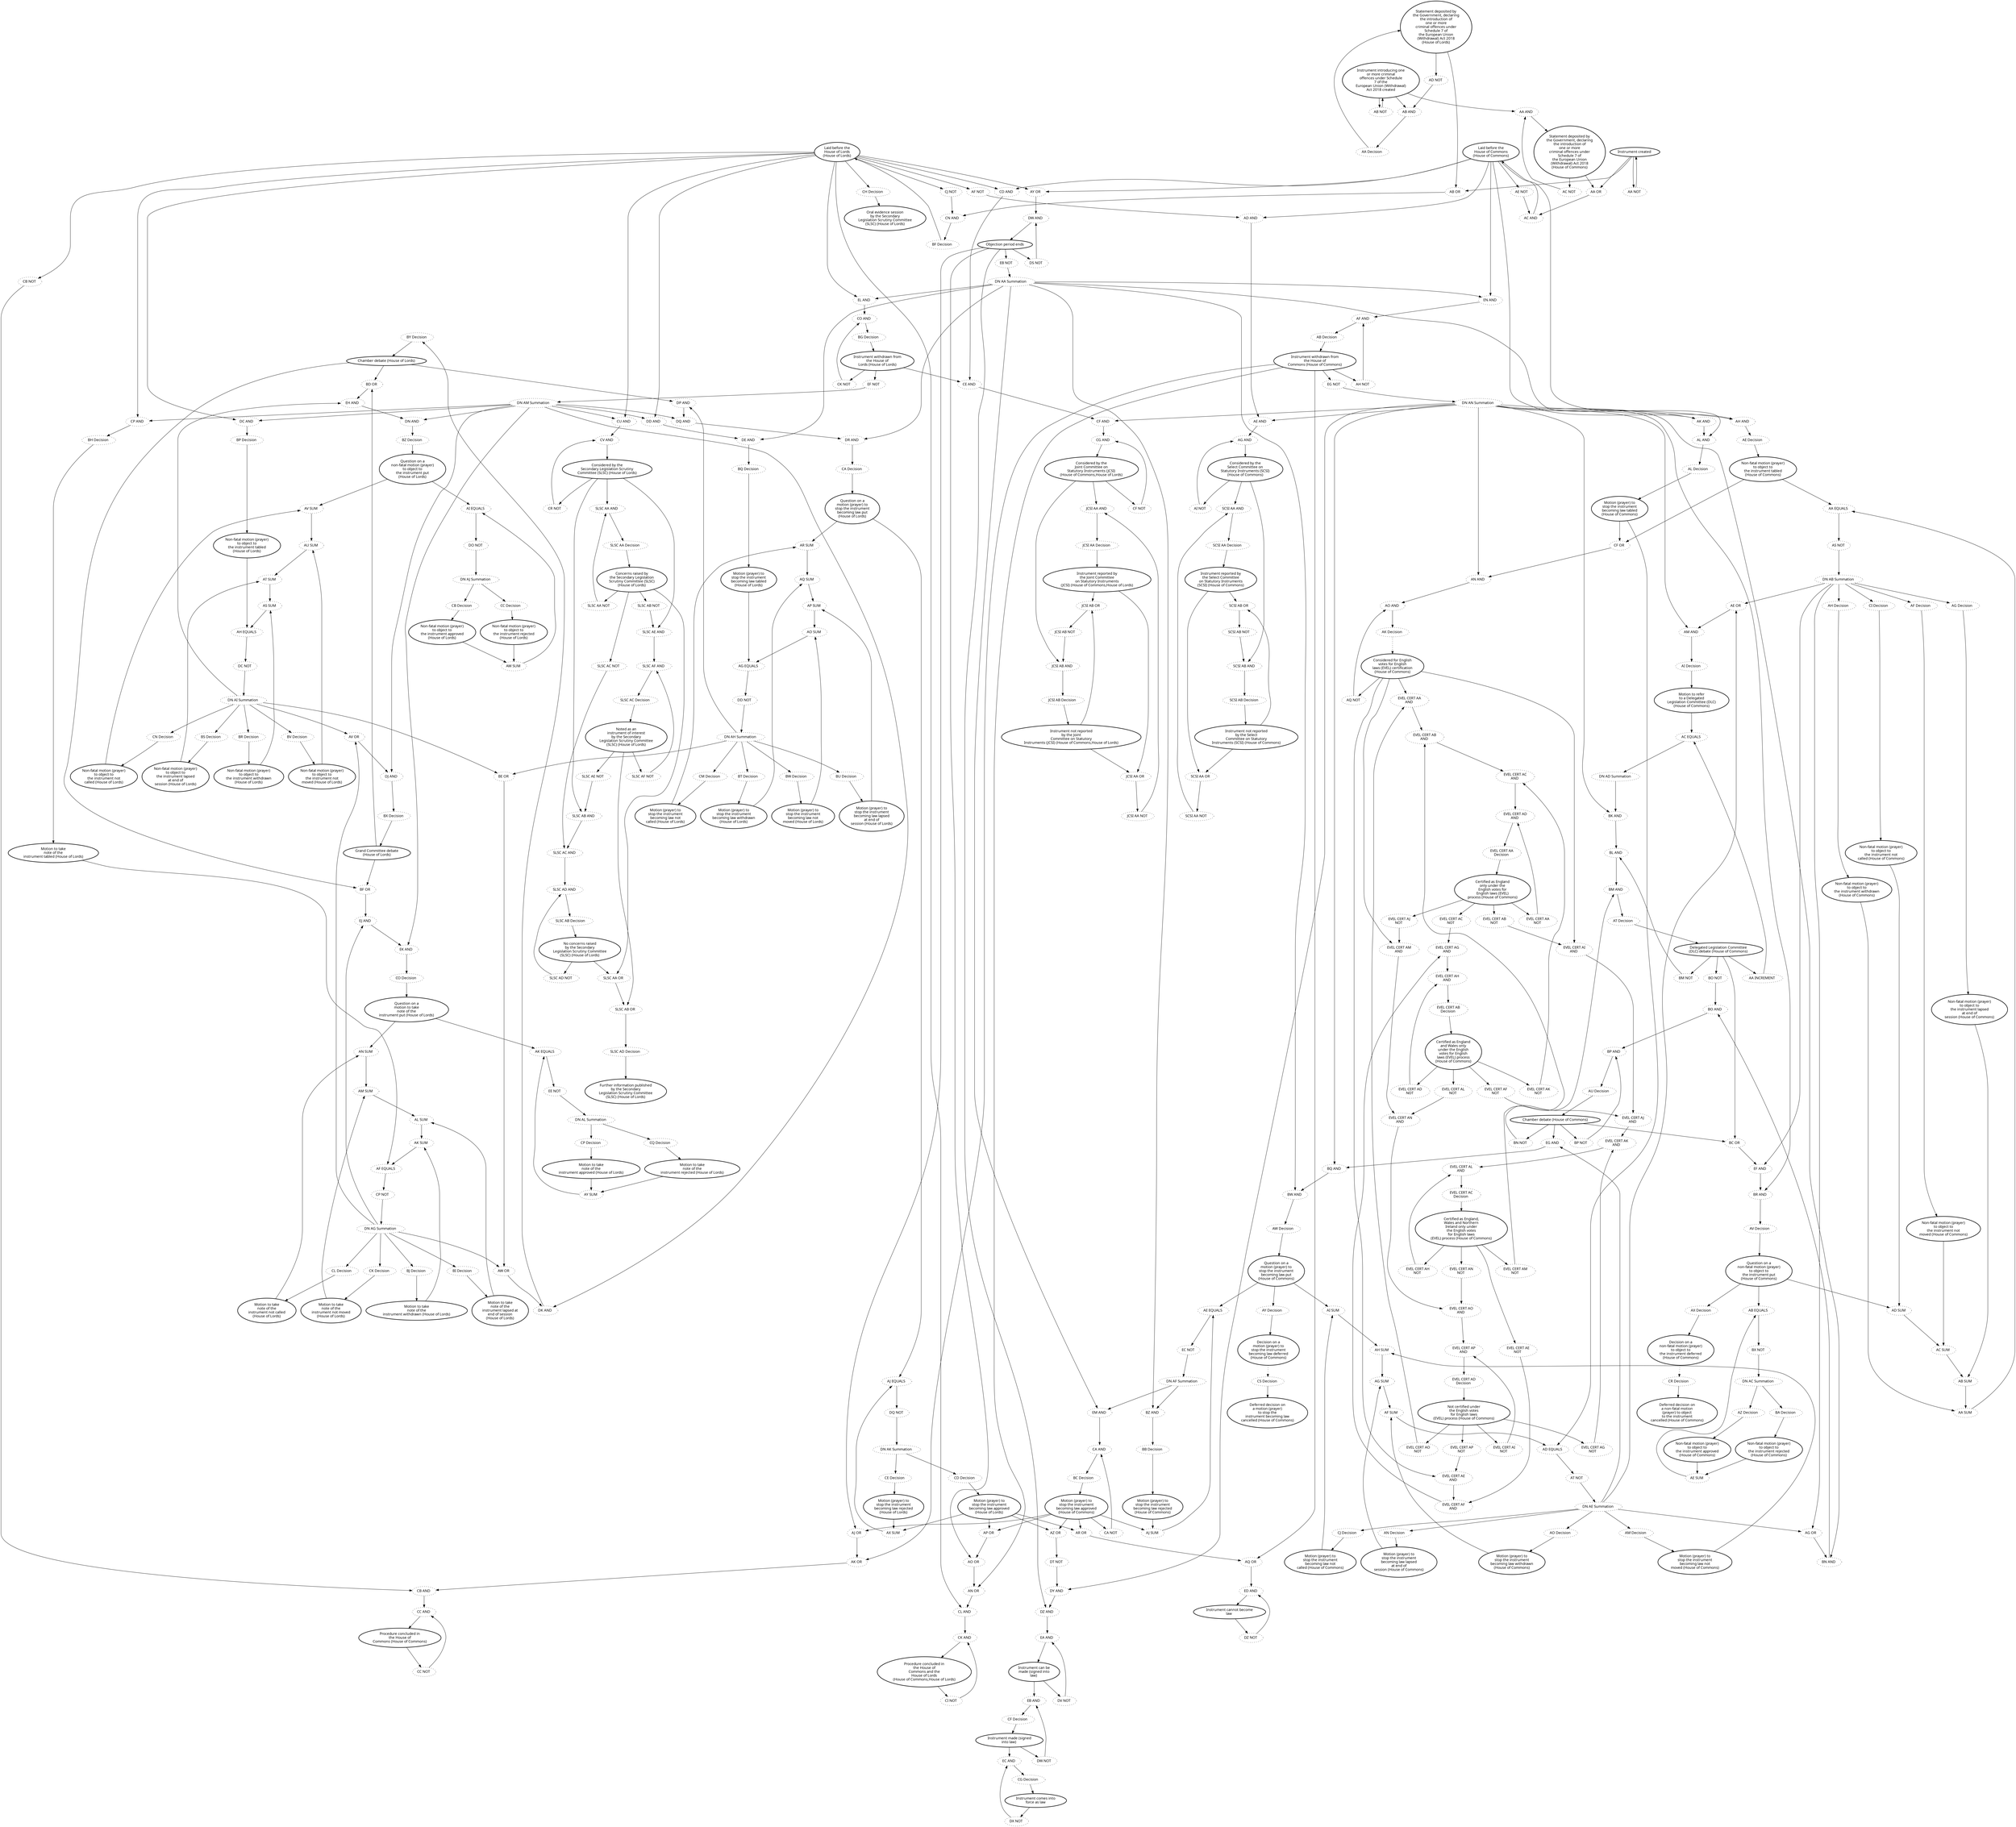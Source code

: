 digraph{graph[fontname="calibri"];node[fontname="calibri"];edge[fontname="calibri"];edge [style=solid, color=black];"531"->"2"[label=""];edge[style=solid, color=black];edge [style=solid, color=black];"492"->"3"[label=""];edge[style=solid, color=black];edge [style=solid, color=black];"283"->"4"[label=""];edge[style=solid, color=black];edge [style=solid, color=black];"522"->"5"[label=""];edge[style=solid, color=black];edge [style=solid, color=black];"535"->"7"[label=""];edge[style=solid, color=black];edge [style=solid, color=black];"372"->"8"[label=""];edge[style=solid, color=black];edge [style=solid, color=black];"566"->"9"[label=""];edge[style=solid, color=black];edge [style=solid, color=black];"300"->"10"[label=""];edge[style=solid, color=black];edge [style=solid, color=black];"512"->"12"[label=""];edge[style=solid, color=black];edge [style=solid, color=black];"542"->"14"[label=""];edge[style=solid, color=black];edge [style=solid, color=black];"544"->"15"[label=""];edge[style=solid, color=black];edge [style=solid, color=black];"387"->"19"[label=""];edge[style=solid, color=black];edge [style=solid, color=black];"534"->"20"[label=""];edge[style=solid, color=black];edge [style=solid, color=black];"530"->"21"[label=""];edge[style=solid, color=black];edge [style=solid, color=black];"501"->"23"[label=""];edge[style=solid, color=black];edge [style=solid, color=black];"489"->"24"[label=""];edge[style=solid, color=black];edge [style=dotted, color=black];"491"->"34"[label=""];edge[style=solid, color=black];edge [style=solid, color=black];"500"->"38"[label=""];edge[style=solid, color=black];edge [style=solid, color=black];"524"->"41"[label=""];edge[style=solid, color=black];edge [style=solid, color=black];"537"->"45"[label=""];edge[style=solid, color=black];edge [style=solid, color=black];"526"->"46"[label=""];edge[style=solid, color=black];edge [style=solid, color=black];"532"->"48"[label=""];edge[style=solid, color=black];edge [style=solid, color=black];"536"->"54"[label=""];edge[style=solid, color=black];edge [style=solid, color=black];"508"->"56"[label=""];edge[style=solid, color=black];edge [style=solid, color=black];"309"->"57"[label=""];edge[style=solid, color=black];edge [style=solid, color=black];"495"->"58"[label=""];edge[style=solid, color=black];edge [style=solid, color=black];"523"->"59"[label=""];edge[style=solid, color=black];edge [style=solid, color=black];"503"->"63"[label=""];edge[style=solid, color=black];edge [style=solid, color=black];"578"->"64"[label=""];edge[style=solid, color=black];edge [style=solid, color=black];"657"->"68"[label=""];edge[style=solid, color=black];edge [style=solid, color=black];"616"->"69"[label=""];edge[style=solid, color=black];edge [style=solid, color=black];"617"->"70"[label=""];edge[style=solid, color=black];edge [style=solid, color=black];"607"->"72"[label=""];edge[style=solid, color=black];edge [style=solid, color=black];"658"->"74"[label=""];edge[style=solid, color=black];edge [style=solid, color=black];"659"->"75"[label=""];edge[style=solid, color=black];edge [style=solid, color=black];"502"->"77"[label=""];edge[style=solid, color=black];edge [style=solid, color=black];"625"->"79"[label=""];edge[style=solid, color=black];edge [style=solid, color=black];"324"->"83"[label=""];edge[style=solid, color=black];edge [style=solid, color=black];"606"->"84"[label=""];edge[style=solid, color=black];edge [style=solid, color=black];"582"->"85"[label=""];edge[style=solid, color=black];edge [style=solid, color=black];"533"->"88"[label=""];edge[style=solid, color=black];edge [style=solid, color=black];"509"->"89"[label=""];edge[style=solid, color=black];edge [style=solid, color=black];"506"->"90"[label=""];edge[style=solid, color=black];edge [style=solid, color=black];"586"->"91"[label=""];edge[style=solid, color=black];edge [style=solid, color=black];"624"->"92"[label=""];edge[style=solid, color=black];edge [style=solid, color=black];"660"->"94"[label=""];edge[style=solid, color=black];edge [style=solid, color=black];"507"->"95"[label=""];edge[style=solid, color=black];edge [style=solid, color=black];"513"->"106"[label=""];edge[style=solid, color=black];edge [style=solid, color=black];"293"->"107"[label=""];edge[style=solid, color=black];edge [style=solid, color=black];"368"->"110"[label=""];edge[style=solid, color=black];edge [style=solid, color=black];"376"->"111"[label=""];edge[style=solid, color=black];edge [style=solid, color=black];"608"->"143"[label=""];edge[style=solid, color=black];edge [style=solid, color=black];"493"->"182"[label=""];edge[style=solid, color=black];edge [style=solid, color=black];"320"->"183"[label=""];edge[style=solid, color=black];edge [style=solid, color=black];"529"->"184"[label=""];edge[style=solid, color=black];edge [style=solid, color=black];"528"->"185"[label=""];edge[style=solid, color=black];edge [style=solid, color=black];"514"->"194"[label=""];edge[style=solid, color=black];edge [style=solid, color=black];"516"->"195"[label=""];edge[style=solid, color=black];edge [style=solid, color=black];"505"->"199"[label=""];edge[style=solid, color=black];edge [style=solid, color=black];"321"->"204"[label=""];edge[style=solid, color=black];edge [style=solid, color=black];"494"->"205"[label=""];edge[style=solid, color=black];edge [style=solid, color=black];"515"->"207"[label=""];edge[style=solid, color=black];edge [style=solid, color=black];"525"->"208"[label=""];edge[style=solid, color=black];edge [style=solid, color=black];"504"->"209"[label=""];edge[style=solid, color=black];edge [style=solid, color=black];"527"->"210"[label=""];edge[style=solid, color=black];edge [style=solid, color=black];"609"->"224"[label=""];edge[style=solid, color=black];edge [style=solid, color=black];"539"->"233"[label=""];edge[style=solid, color=black];edge [style=solid, color=black];"538"->"234"[label=""];edge[style=solid, color=black];edge [style=solid, color=black];"281"->"235"[label=""];edge[style=solid, color=black];edge [style=solid, color=black];"540"->"281"[label=""];edge[style=solid, color=black];edge [style=solid, color=black];"234"->"282"[label=""];edge[style=solid, color=black];edge [style=solid, color=black];"285"->"283"[label=""];edge[style=solid, color=black];edge [style=solid, color=black];"289"->"283"[label=""];edge[style=solid, color=black];edge [style=solid, color=black];"235"->"284"[label=""];edge[style=solid, color=black];edge [style=solid, color=black];"14"->"285"[label=""];edge[style=solid, color=black];edge [style=solid, color=black];"234"->"285"[label=""];edge[style=solid, color=black];edge [style=solid, color=black];"14"->"286"[label=""];edge[style=solid, color=black];edge [style=solid, color=black];"235"->"286"[label=""];edge[style=solid, color=black];edge [style=solid, color=black];"4"->"287"[label=""];edge[style=solid, color=black];edge [style=solid, color=black];"292"->"287"[label=""];edge[style=solid, color=black];edge [style=solid, color=black];"287"->"288"[label=""];edge[style=solid, color=black];edge [style=solid, color=black];"1171"->"288"[label=""];edge[style=solid, color=black];edge [style=solid, color=black];"4"->"289"[label=""];edge[style=solid, color=black];edge [style=solid, color=black];"12"->"292"[label=""];edge[style=solid, color=black];edge [style=solid, color=black];"296"->"293"[label=""];edge[style=solid, color=black];edge [style=solid, color=black];"1121"->"295"[label=""];edge[style=solid, color=black];edge [style=solid, color=black];"1124"->"295"[label=""];edge[style=solid, color=black];edge [style=solid, color=black];"301"->"296"[label=""];edge[style=solid, color=black];edge [style=solid, color=black];"1100"->"296"[label=""];edge[style=solid, color=black];edge [style=solid, color=black];"288"->"300"[label=""];edge[style=solid, color=black];edge [style=solid, color=black];"306"->"300"[label=""];edge[style=solid, color=black];edge [style=solid, color=black];"107"->"301"[label=""];edge[style=solid, color=black];edge [style=solid, color=black];"1121"->"303"[label=""];edge[style=solid, color=black];edge [style=solid, color=black];"1124"->"303"[label=""];edge[style=solid, color=black];edge [style=solid, color=black];"4"->"305"[label=""];edge[style=solid, color=black];edge [style=solid, color=black];"1171"->"305"[label=""];edge[style=solid, color=black];edge [style=solid, color=black];"10"->"306"[label=""];edge[style=solid, color=black];edge [style=solid, color=black];"305"->"309"[label=""];edge[style=solid, color=black];edge [style=solid, color=black];"64"->"313"[label=""];edge[style=solid, color=black];edge [style=solid, color=black];"89"->"313"[label=""];edge[style=solid, color=black];edge [style=solid, color=black];"4"->"314"[label=""];edge[style=solid, color=black];edge [style=solid, color=black];"1171"->"314"[label=""];edge[style=solid, color=black];edge [style=solid, color=black];"314"->"315"[label=""];edge[style=solid, color=black];edge [style=solid, color=black];"1120"->"315"[label=""];edge[style=solid, color=black];edge [style=solid, color=black];"107"->"317"[label=""];edge[style=solid, color=black];edge [style=solid, color=black];"313"->"317"[label=""];edge[style=solid, color=black];edge [style=solid, color=black];"1121"->"320"[label=""];edge[style=solid, color=black];edge [style=solid, color=black];"1121"->"321"[label=""];edge[style=solid, color=black];edge [style=solid, color=black];"295"->"323"[label=""];edge[style=solid, color=black];edge [style=solid, color=black];"1171"->"323"[label=""];edge[style=solid, color=black];edge [style=solid, color=black];"1121"->"324"[label=""];edge[style=solid, color=black];edge [style=solid, color=black];"1171"->"326"[label=""];edge[style=solid, color=black];edge [style=solid, color=black];"585"->"326"[label=""];edge[style=solid, color=black];edge [style=solid, color=black];"326"->"327"[label=""];edge[style=solid, color=black];edge [style=solid, color=black];"406"->"327"[label=""];edge[style=solid, color=black];edge [style=solid, color=black];"1171"->"350"[label=""];edge[style=solid, color=black];edge [style=solid, color=black];"1123"->"350"[label=""];edge[style=solid, color=black];edge [style=solid, color=black];"350"->"351"[label=""];edge[style=solid, color=black];edge [style=solid, color=black];"440"->"351"[label=""];edge[style=solid, color=black];edge [style=solid, color=black];"351"->"352"[label=""];edge[style=solid, color=black];edge [style=solid, color=black];"441"->"352"[label=""];edge[style=solid, color=black];edge [style=solid, color=black];"1171"->"353"[label=""];edge[style=solid, color=black];edge [style=solid, color=black];"303"->"353"[label=""];edge[style=solid, color=black];edge [style=solid, color=black];"353"->"354"[label=""];edge[style=solid, color=black];edge [style=solid, color=black];"442"->"354"[label=""];edge[style=solid, color=black];edge [style=solid, color=black];"354"->"355"[label=""];edge[style=solid, color=black];edge [style=solid, color=black];"443"->"355"[label=""];edge[style=solid, color=black];edge [style=solid, color=black];"1171"->"356"[label=""];edge[style=solid, color=black];edge [style=solid, color=black];"674"->"356"[label=""];edge[style=solid, color=black];edge [style=solid, color=black];"1171"->"357"[label=""];edge[style=solid, color=black];edge [style=solid, color=black];"672"->"357"[label=""];edge[style=solid, color=black];edge [style=solid, color=black];"1120"->"362"[label=""];edge[style=solid, color=black];edge [style=solid, color=black];"356"->"362"[label=""];edge[style=solid, color=black];edge [style=solid, color=black];"1126"->"365"[label=""];edge[style=solid, color=black];edge [style=solid, color=black];"1120"->"365"[label=""];edge[style=solid, color=black];edge [style=solid, color=black];"454"->"366"[label=""];edge[style=solid, color=black];edge [style=solid, color=black];"1097"->"366"[label=""];edge[style=solid, color=black];edge [style=solid, color=black];"317"->"367"[label=""];edge[style=solid, color=black];edge [style=solid, color=black];"455"->"367"[label=""];edge[style=solid, color=black];edge [style=solid, color=black];"456"->"368"[label=""];edge[style=solid, color=black];edge [style=solid, color=black];"367"->"368"[label=""];edge[style=solid, color=black];edge [style=solid, color=black];"4"->"369"[label=""];edge[style=solid, color=black];edge [style=solid, color=black];"12"->"369"[label=""];edge[style=solid, color=black];edge [style=solid, color=black];"106"->"370"[label=""];edge[style=solid, color=black];edge [style=solid, color=black];"369"->"370"[label=""];edge[style=solid, color=black];edge [style=solid, color=black];"1171"->"371"[label=""];edge[style=solid, color=black];edge [style=solid, color=black];"370"->"371"[label=""];edge[style=solid, color=black];edge [style=solid, color=black];"371"->"372"[label=""];edge[style=solid, color=black];edge [style=solid, color=black];"459"->"372"[label=""];edge[style=solid, color=black];edge [style=solid, color=black];"377"->"376"[label=""];edge[style=solid, color=black];edge [style=solid, color=black];"462"->"376"[label=""];edge[style=solid, color=black];edge [style=solid, color=black];"12"->"377"[label=""];edge[style=solid, color=black];edge [style=solid, color=black];"417"->"377"[label=""];edge[style=solid, color=black];edge [style=solid, color=black];"286"->"379"[label=""];edge[style=solid, color=black];edge [style=solid, color=black];"463"->"379"[label=""];edge[style=solid, color=black];edge [style=solid, color=black];"464"->"380"[label=""];edge[style=solid, color=black];edge [style=solid, color=black];"1096"->"380"[label=""];edge[style=solid, color=black];edge [style=solid, color=black];"1170"->"381"[label=""];edge[style=solid, color=black];edge [style=solid, color=black];"12"->"381"[label=""];edge[style=solid, color=black];edge [style=solid, color=black];"1170"->"386"[label=""];edge[style=solid, color=black];edge [style=solid, color=black];"12"->"386"[label=""];edge[style=solid, color=black];edge [style=solid, color=black];"386"->"387"[label=""];edge[style=solid, color=black];edge [style=solid, color=black];"471"->"387"[label=""];edge[style=solid, color=black];edge [style=solid, color=black];"1170"->"394"[label=""];edge[style=solid, color=black];edge [style=solid, color=black];"12"->"394"[label=""];edge[style=solid, color=black];edge [style=solid, color=black];"1170"->"395"[label=""];edge[style=solid, color=black];edge [style=solid, color=black];"12"->"395"[label=""];edge[style=solid, color=black];edge [style=solid, color=black];"1120"->"396"[label=""];edge[style=solid, color=black];edge [style=solid, color=black];"395"->"396"[label=""];edge[style=solid, color=black];edge [style=solid, color=black];"425"->"401"[label=""];edge[style=solid, color=black];edge [style=solid, color=black];"1170"->"401"[label=""];edge[style=solid, color=black];edge [style=solid, color=black];"426"->"402"[label=""];edge[style=solid, color=black];edge [style=solid, color=black];"1170"->"402"[label=""];edge[style=solid, color=black];edge [style=solid, color=black];"34"->"406"[label=""];edge[style=solid, color=black];edge [style=solid, color=black];"1044"->"408"[label=""];edge[style=solid, color=black];edge [style=solid, color=black];"1047"->"409"[label=""];edge[style=solid, color=black];edge [style=solid, color=black];"107"->"417"[label=""];edge[style=solid, color=black];edge [style=solid, color=black];"418"->"417"[label=""];edge[style=solid, color=black];edge [style=solid, color=black];"64"->"418"[label=""];edge[style=solid, color=black];edge [style=solid, color=black];"419"->"418"[label=""];edge[style=solid, color=black];edge [style=solid, color=black];"89"->"419"[label=""];edge[style=solid, color=black];edge [style=solid, color=black];"54"->"419"[label=""];edge[style=solid, color=black];edge [style=solid, color=black];"107"->"420"[label=""];edge[style=solid, color=black];edge [style=solid, color=black];"421"->"420"[label=""];edge[style=solid, color=black];edge [style=solid, color=black];"89"->"421"[label=""];edge[style=solid, color=black];edge [style=solid, color=black];"54"->"421"[label=""];edge[style=solid, color=black];edge [style=solid, color=black];"1130"->"425"[label=""];edge[style=solid, color=black];edge [style=solid, color=black];"1127"->"425"[label=""];edge[style=solid, color=black];edge [style=solid, color=black];"680"->"426"[label=""];edge[style=solid, color=black];edge [style=solid, color=black];"1127"->"426"[label=""];edge[style=solid, color=black];edge [style=solid, color=black];"4"->"428"[label=""];edge[style=solid, color=black];edge [style=solid, color=black];"12"->"428"[label=""];edge[style=solid, color=black];edge [style=solid, color=black];"38"->"440"[label=""];edge[style=solid, color=black];edge [style=solid, color=black];"23"->"441"[label=""];edge[style=solid, color=black];edge [style=solid, color=black];"38"->"442"[label=""];edge[style=solid, color=black];edge [style=solid, color=black];"23"->"443"[label=""];edge[style=solid, color=black];edge [style=solid, color=black];"1045"->"451"[label=""];edge[style=solid, color=black];edge [style=solid, color=black];"89"->"454"[label=""];edge[style=solid, color=black];edge [style=solid, color=black];"12"->"455"[label=""];edge[style=solid, color=black];edge [style=solid, color=black];"110"->"456"[label=""];edge[style=solid, color=black];edge [style=solid, color=black];"8"->"459"[label=""];edge[style=solid, color=black];edge [style=solid, color=black];"111"->"462"[label=""];edge[style=solid, color=black];edge [style=solid, color=black];"12"->"463"[label=""];edge[style=solid, color=black];edge [style=solid, color=black];"106"->"464"[label=""];edge[style=solid, color=black];edge [style=solid, color=black];"1049"->"469"[label=""];edge[style=solid, color=black];edge [style=solid, color=black];"19"->"471"[label=""];edge[style=solid, color=black];edge [style=solid, color=black];"1051"->"482"[label=""];edge[style=solid, color=black];edge [style=solid, color=black];"323"->"489"[label=""];edge[style=solid, color=black];edge [style=solid, color=black];"327"->"491"[label=""];edge[style=solid, color=black];edge [style=solid, color=black];"315"->"492"[label=""];edge[style=solid, color=black];edge [style=solid, color=black];"1124"->"493"[label=""];edge[style=solid, color=black];edge [style=solid, color=black];"1124"->"494"[label=""];edge[style=solid, color=black];edge [style=solid, color=black];"1124"->"495"[label=""];edge[style=solid, color=black];edge [style=solid, color=black];"352"->"500"[label=""];edge[style=solid, color=black];edge [style=solid, color=black];"355"->"501"[label=""];edge[style=solid, color=black];edge [style=solid, color=black];"357"->"502"[label=""];edge[style=solid, color=black];edge [style=solid, color=black];"362"->"503"[label=""];edge[style=solid, color=black];edge [style=solid, color=black];"77"->"504"[label=""];edge[style=solid, color=black];edge [style=solid, color=black];"63"->"505"[label=""];edge[style=solid, color=black];edge [style=solid, color=black];"1122"->"506"[label=""];edge[style=solid, color=black];edge [style=solid, color=black];"1122"->"507"[label=""];edge[style=solid, color=black];edge [style=solid, color=black];"365"->"508"[label=""];edge[style=solid, color=black];edge [style=solid, color=black];"366"->"509"[label=""];edge[style=solid, color=black];edge [style=solid, color=black];"379"->"512"[label=""];edge[style=solid, color=black];edge [style=solid, color=black];"380"->"513"[label=""];edge[style=solid, color=black];edge [style=solid, color=black];"381"->"514"[label=""];edge[style=solid, color=black];edge [style=solid, color=black];"1127"->"515"[label=""];edge[style=solid, color=black];edge [style=solid, color=black];"1127"->"516"[label=""];edge[style=solid, color=black];edge [style=solid, color=black];"394"->"522"[label=""];edge[style=solid, color=black];edge [style=solid, color=black];"396"->"523"[label=""];edge[style=solid, color=black];edge [style=solid, color=black];"1130"->"524"[label=""];edge[style=solid, color=black];edge [style=solid, color=black];"1130"->"525"[label=""];edge[style=solid, color=black];edge [style=solid, color=black];"1129"->"526"[label=""];edge[style=solid, color=black];edge [style=solid, color=black];"1129"->"527"[label=""];edge[style=solid, color=black];edge [style=solid, color=black];"1130"->"528"[label=""];edge[style=solid, color=black];edge [style=solid, color=black];"1129"->"529"[label=""];edge[style=solid, color=black];edge [style=solid, color=black];"401"->"530"[label=""];edge[style=solid, color=black];edge [style=solid, color=black];"402"->"531"[label=""];edge[style=solid, color=black];edge [style=solid, color=black];"569"->"532"[label=""];edge[style=solid, color=black];edge [style=solid, color=black];"573"->"533"[label=""];edge[style=solid, color=black];edge [style=solid, color=black];"1131"->"534"[label=""];edge[style=solid, color=black];edge [style=solid, color=black];"1131"->"535"[label=""];edge[style=solid, color=black];edge [style=solid, color=black];"1132"->"536"[label=""];edge[style=solid, color=black];edge [style=solid, color=black];"1132"->"537"[label=""];edge[style=solid, color=black];edge [style=solid, color=black];"233"->"538"[label=""];edge[style=solid, color=black];edge [style=solid, color=black];"282"->"538"[label=""];edge[style=solid, color=black];edge [style=solid, color=black];"233"->"539"[label=""];edge[style=solid, color=black];edge [style=solid, color=black];"233"->"540"[label=""];edge[style=solid, color=black];edge [style=solid, color=black];"284"->"540"[label=""];edge[style=solid, color=black];edge [style=solid, color=black];"1050"->"541"[label=""];edge[style=solid, color=black];edge [style=solid, color=black];"14"->"542"[label=""];edge[style=solid, color=black];edge [style=solid, color=black];"583"->"544"[label=""];edge[style=solid, color=black];edge [style=solid, color=black];"1052"->"555"[label=""];edge[style=solid, color=black];edge [style=solid, color=black];"1053"->"557"[label=""];edge[style=solid, color=black];edge [style=solid, color=black];"64"->"559"[label=""];edge[style=solid, color=black];edge [style=solid, color=black];"567"->"560"[label=""];edge[style=solid, color=black];edge [style=solid, color=black];"85"->"562"[label=""];edge[style=solid, color=black];edge [style=solid, color=black];"15"->"563"[label=""];edge[style=solid, color=black];edge [style=solid, color=black];"9"->"564"[label=""];edge[style=solid, color=black];edge [style=solid, color=black];"584"->"566"[label=""];edge[style=solid, color=black];edge [style=solid, color=black];"89"->"567"[label=""];edge[style=solid, color=black];edge [style=solid, color=black];"54"->"567"[label=""];edge[style=solid, color=black];edge [style=solid, color=black];"1170"->"569"[label=""];edge[style=solid, color=black];edge [style=solid, color=black];"675"->"569"[label=""];edge[style=solid, color=black];edge [style=solid, color=black];"2"->"571"[label=""];edge[style=solid, color=black];edge [style=solid, color=black];"1129"->"571"[label=""];edge[style=solid, color=black];edge [style=solid, color=black];"571"->"572"[label=""];edge[style=solid, color=black];edge [style=solid, color=black];"1170"->"572"[label=""];edge[style=solid, color=black];edge [style=solid, color=black];"1120"->"573"[label=""];edge[style=solid, color=black];edge [style=solid, color=black];"572"->"573"[label=""];edge[style=solid, color=black];edge [style=solid, color=black];"428"->"578"[label=""];edge[style=solid, color=black];edge [style=solid, color=black];"559"->"578"[label=""];edge[style=solid, color=black];edge [style=solid, color=black];"1171"->"580"[label=""];edge[style=solid, color=black];edge [style=solid, color=black];"560"->"580"[label=""];edge[style=solid, color=black];edge [style=solid, color=black];"64"->"581"[label=""];edge[style=solid, color=black];edge [style=solid, color=black];"580"->"581"[label=""];edge[style=solid, color=black];edge [style=solid, color=black];"581"->"582"[label=""];edge[style=solid, color=black];edge [style=solid, color=black];"562"->"582"[label=""];edge[style=solid, color=black];edge [style=solid, color=black];"85"->"583"[label=""];edge[style=solid, color=black];edge [style=solid, color=black];"563"->"583"[label=""];edge[style=solid, color=black];edge [style=solid, color=black];"15"->"584"[label=""];edge[style=solid, color=black];edge [style=solid, color=black];"564"->"584"[label=""];edge[style=solid, color=black];edge [style=solid, color=black];"3"->"585"[label=""];edge[style=solid, color=black];edge [style=solid, color=black];"57"->"585"[label=""];edge[style=solid, color=black];edge [style=solid, color=black];"420"->"586"[label=""];edge[style=solid, color=black];edge [style=solid, color=black];"587"->"586"[label=""];edge[style=solid, color=black];edge [style=solid, color=black];"91"->"587"[label=""];edge[style=solid, color=black];edge [style=solid, color=black];"19"->"592"[label=""];edge[style=solid, color=black];edge [style=solid, color=black];"600"->"592"[label=""];edge[style=solid, color=black];edge [style=solid, color=black];"19"->"593"[label=""];edge[style=solid, color=black];edge [style=solid, color=black];"604"->"593"[label=""];edge[style=solid, color=black];edge [style=solid, color=black];"593"->"594"[label=""];edge[style=solid, color=black];edge [style=solid, color=black];"602"->"594"[label=""];edge[style=solid, color=black];edge [style=solid, color=black];"594"->"595"[label=""];edge[style=solid, color=black];edge [style=solid, color=black];"603"->"595"[label=""];edge[style=solid, color=black];edge [style=solid, color=black];"601"->"596"[label=""];edge[style=solid, color=black];edge [style=solid, color=black];"19"->"596"[label=""];edge[style=solid, color=black];edge [style=solid, color=black];"596"->"597"[label=""];edge[style=solid, color=black];edge [style=solid, color=black];"605"->"597"[label=""];edge[style=solid, color=black];edge [style=solid, color=black];"84"->"598"[label=""];edge[style=solid, color=black];edge [style=solid, color=black];"72"->"598"[label=""];edge[style=solid, color=black];edge [style=solid, color=black];"598"->"599"[label=""];edge[style=solid, color=black];edge [style=solid, color=black];"143"->"599"[label=""];edge[style=solid, color=black];edge [style=solid, color=black];"84"->"600"[label=""];edge[style=solid, color=black];edge [style=solid, color=black];"84"->"601"[label=""];edge[style=solid, color=black];edge [style=solid, color=black];"84"->"602"[label=""];edge[style=solid, color=black];edge [style=solid, color=black];"72"->"603"[label=""];edge[style=solid, color=black];edge [style=solid, color=black];"143"->"604"[label=""];edge[style=solid, color=black];edge [style=solid, color=black];"143"->"605"[label=""];edge[style=solid, color=black];edge [style=solid, color=black];"592"->"606"[label=""];edge[style=solid, color=black];edge [style=solid, color=black];"595"->"607"[label=""];edge[style=solid, color=black];edge [style=solid, color=black];"597"->"608"[label=""];edge[style=solid, color=black];edge [style=solid, color=black];"599"->"609"[label=""];edge[style=solid, color=black];edge [style=solid, color=black];"10"->"610"[label=""];edge[style=solid, color=black];edge [style=solid, color=black];"614"->"610"[label=""];edge[style=solid, color=black];edge [style=solid, color=black];"10"->"611"[label=""];edge[style=solid, color=black];edge [style=solid, color=black];"615"->"611"[label=""];edge[style=solid, color=black];edge [style=solid, color=black];"69"->"612"[label=""];edge[style=solid, color=black];edge [style=solid, color=black];"70"->"612"[label=""];edge[style=solid, color=black];edge [style=solid, color=black];"69"->"613"[label=""];edge[style=solid, color=black];edge [style=solid, color=black];"70"->"613"[label=""];edge[style=solid, color=black];edge [style=solid, color=black];"612"->"614"[label=""];edge[style=solid, color=black];edge [style=solid, color=black];"613"->"615"[label=""];edge[style=solid, color=black];edge [style=solid, color=black];"610"->"616"[label=""];edge[style=solid, color=black];edge [style=solid, color=black];"611"->"617"[label=""];edge[style=solid, color=black];edge [style=solid, color=black];"8"->"618"[label=""];edge[style=solid, color=black];edge [style=solid, color=black];"622"->"618"[label=""];edge[style=solid, color=black];edge [style=solid, color=black];"8"->"619"[label=""];edge[style=solid, color=black];edge [style=solid, color=black];"623"->"619"[label=""];edge[style=solid, color=black];edge [style=solid, color=black];"92"->"620"[label=""];edge[style=solid, color=black];edge [style=solid, color=black];"79"->"620"[label=""];edge[style=solid, color=black];edge [style=solid, color=black];"92"->"621"[label=""];edge[style=solid, color=black];edge [style=solid, color=black];"79"->"621"[label=""];edge[style=solid, color=black];edge [style=solid, color=black];"620"->"622"[label=""];edge[style=solid, color=black];edge [style=solid, color=black];"621"->"623"[label=""];edge[style=solid, color=black];edge [style=solid, color=black];"618"->"624"[label=""];edge[style=solid, color=black];edge [style=solid, color=black];"619"->"625"[label=""];edge[style=solid, color=black];edge [style=solid, color=black];"34"->"626"[label=""];edge[style=solid, color=black];edge [style=solid, color=black];"656"->"626"[label=""];edge[style=solid, color=black];edge [style=solid, color=black];"626"->"627"[label=""];edge[style=solid, color=black];edge [style=solid, color=black];"654"->"627"[label=""];edge[style=solid, color=black];edge [style=solid, color=black];"627"->"628"[label=""];edge[style=solid, color=black];edge [style=solid, color=black];"652"->"628"[label=""];edge[style=solid, color=black];edge [style=solid, color=black];"628"->"629"[label=""];edge[style=solid, color=black];edge [style=solid, color=black];"642"->"629"[label=""];edge[style=solid, color=black];edge [style=solid, color=black];"34"->"630"[label=""];edge[style=solid, color=black];edge [style=solid, color=black];"661"->"630"[label=""];edge[style=solid, color=black];edge [style=solid, color=black];"630"->"631"[label=""];edge[style=solid, color=black];edge [style=solid, color=black];"646"->"631"[label=""];edge[style=solid, color=black];edge [style=solid, color=black];"644"->"632"[label=""];edge[style=solid, color=black];edge [style=solid, color=black];"631"->"632"[label=""];edge[style=solid, color=black];edge [style=solid, color=black];"632"->"633"[label=""];edge[style=solid, color=black];edge [style=solid, color=black];"645"->"633"[label=""];edge[style=solid, color=black];edge [style=solid, color=black];"643"->"634"[label=""];edge[style=solid, color=black];edge [style=solid, color=black];"34"->"634"[label=""];edge[style=solid, color=black];edge [style=solid, color=black];"647"->"635"[label=""];edge[style=solid, color=black];edge [style=solid, color=black];"634"->"635"[label=""];edge[style=solid, color=black];edge [style=solid, color=black];"635"->"636"[label=""];edge[style=solid, color=black];edge [style=solid, color=black];"648"->"636"[label=""];edge[style=solid, color=black];edge [style=solid, color=black];"636"->"637"[label=""];edge[style=solid, color=black];edge [style=solid, color=black];"649"->"637"[label=""];edge[style=solid, color=black];edge [style=solid, color=black];"34"->"638"[label=""];edge[style=solid, color=black];edge [style=solid, color=black];"651"->"638"[label=""];edge[style=solid, color=black];edge [style=solid, color=black];"638"->"639"[label=""];edge[style=solid, color=black];edge [style=solid, color=black];"653"->"639"[label=""];edge[style=solid, color=black];edge [style=solid, color=black];"639"->"640"[label=""];edge[style=solid, color=black];edge [style=solid, color=black];"655"->"640"[label=""];edge[style=solid, color=black];edge [style=solid, color=black];"640"->"641"[label=""];edge[style=solid, color=black];edge [style=solid, color=black];"650"->"641"[label=""];edge[style=solid, color=black];edge [style=solid, color=black];"68"->"642"[label=""];edge[style=solid, color=black];edge [style=solid, color=black];"68"->"643"[label=""];edge[style=solid, color=black];edge [style=solid, color=black];"68"->"644"[label=""];edge[style=solid, color=black];edge [style=solid, color=black];"74"->"645"[label=""];edge[style=solid, color=black];edge [style=solid, color=black];"75"->"646"[label=""];edge[style=solid, color=black];edge [style=solid, color=black];"74"->"647"[label=""];edge[style=solid, color=black];edge [style=solid, color=black];"94"->"648"[label=""];edge[style=solid, color=black];edge [style=solid, color=black];"75"->"649"[label=""];edge[style=solid, color=black];edge [style=solid, color=black];"94"->"650"[label=""];edge[style=solid, color=black];edge [style=solid, color=black];"68"->"651"[label=""];edge[style=solid, color=black];edge [style=solid, color=black];"74"->"652"[label=""];edge[style=solid, color=black];edge [style=solid, color=black];"74"->"653"[label=""];edge[style=solid, color=black];edge [style=solid, color=black];"75"->"654"[label=""];edge[style=solid, color=black];edge [style=solid, color=black];"75"->"655"[label=""];edge[style=solid, color=black];edge [style=solid, color=black];"94"->"656"[label=""];edge[style=solid, color=black];edge [style=solid, color=black];"629"->"657"[label=""];edge[style=solid, color=black];edge [style=solid, color=black];"633"->"658"[label=""];edge[style=solid, color=black];edge [style=solid, color=black];"637"->"659"[label=""];edge[style=solid, color=black];edge [style=solid, color=black];"641"->"660"[label=""];edge[style=solid, color=black];edge [style=solid, color=black];"94"->"661"[label=""];edge[style=solid, color=black];edge [style=solid, color=black];"678"->"672"[label=""];edge[style=solid, color=black];edge [style=solid, color=black];"1121"->"672"[label=""];edge[style=solid, color=black];edge [style=solid, color=black];"64"->"673"[label=""];edge[style=solid, color=black];edge [style=solid, color=black];"23"->"674"[label=""];edge[style=solid, color=black];edge [style=solid, color=black];"1124"->"674"[label=""];edge[style=solid, color=black];edge [style=solid, color=black];"679"->"675"[label=""];edge[style=solid, color=black];edge [style=solid, color=black];"1130"->"675"[label=""];edge[style=solid, color=black];edge [style=solid, color=black];"681"->"677"[label=""];edge[style=solid, color=black];edge [style=solid, color=black];"1127"->"677"[label=""];edge[style=solid, color=black];edge [style=solid, color=black];"38"->"678"[label=""];edge[style=solid, color=black];edge [style=solid, color=black];"23"->"678"[label=""];edge[style=solid, color=black];edge [style=solid, color=black];"21"->"679"[label=""];edge[style=solid, color=black];edge [style=solid, color=black];"2"->"679"[label=""];edge[style=solid, color=black];edge [style=solid, color=black];"1130"->"680"[label=""];edge[style=solid, color=black];edge [style=solid, color=black];"1129"->"680"[label=""];edge[style=solid, color=black];edge [style=solid, color=black];"2"->"681"[label=""];edge[style=solid, color=black];edge [style=solid, color=black];"21"->"681"[label=""];edge[style=solid, color=black];edge [style=solid, color=black];"980"->"979"[label=""];edge[style=solid, color=black];edge [style=solid, color=black];"12"->"980"[label=""];edge[style=solid, color=black];edge [style=solid, color=black];"38"->"1011"[label=""];edge[style=solid, color=black];edge [style=solid, color=black];"1014"->"1013"[label=""];edge[style=solid, color=black];edge [style=solid, color=black];"83"->"1013"[label=""];edge[style=solid, color=black];edge [style=solid, color=black];"1015"->"1014"[label=""];edge[style=solid, color=black];edge [style=solid, color=black];"204"->"1014"[label=""];edge[style=solid, color=black];edge [style=solid, color=black];"1016"->"1015"[label=""];edge[style=solid, color=black];edge [style=solid, color=black];"183"->"1015"[label=""];edge[style=solid, color=black];edge [style=solid, color=black];"1094"->"1016"[label=""];edge[style=solid, color=black];edge [style=solid, color=black];"77"->"1016"[label=""];edge[style=solid, color=black];edge [style=solid, color=black];"90"->"1017"[label=""];edge[style=solid, color=black];edge [style=solid, color=black];"95"->"1017"[label=""];edge[style=solid, color=black];edge [style=solid, color=black];"1019"->"1018"[label=""];edge[style=solid, color=black];edge [style=solid, color=black];"58"->"1018"[label=""];edge[style=solid, color=black];edge [style=solid, color=black];"1020"->"1019"[label=""];edge[style=solid, color=black];edge [style=solid, color=black];"205"->"1019"[label=""];edge[style=solid, color=black];edge [style=solid, color=black];"1021"->"1020"[label=""];edge[style=solid, color=black];edge [style=solid, color=black];"182"->"1020"[label=""];edge[style=solid, color=black];edge [style=solid, color=black];"1125"->"1021"[label=""];edge[style=solid, color=black];edge [style=solid, color=black];"63"->"1021"[label=""];edge[style=solid, color=black];edge [style=solid, color=black];"56"->"1022"[label=""];edge[style=solid, color=black];edge [style=solid, color=black];"89"->"1022"[label=""];edge[style=solid, color=black];edge [style=solid, color=black];"1024"->"1023"[label=""];edge[style=solid, color=black];edge [style=solid, color=black];"195"->"1023"[label=""];edge[style=solid, color=black];edge [style=solid, color=black];"1025"->"1024"[label=""];edge[style=solid, color=black];edge [style=solid, color=black];"207"->"1024"[label=""];edge[style=solid, color=black];edge [style=solid, color=black];"1026"->"1025"[label=""];edge[style=solid, color=black];edge [style=solid, color=black];"1112"->"1025"[label=""];edge[style=solid, color=black];edge [style=solid, color=black];"1113"->"1026"[label=""];edge[style=solid, color=black];edge [style=solid, color=black];"1115"->"1026"[label=""];edge[style=solid, color=black];edge [style=solid, color=black];"1028"->"1027"[label=""];edge[style=solid, color=black];edge [style=solid, color=black];"184"->"1027"[label=""];edge[style=solid, color=black];edge [style=solid, color=black];"1029"->"1028"[label=""];edge[style=solid, color=black];edge [style=solid, color=black];"210"->"1028"[label=""];edge[style=solid, color=black];edge [style=solid, color=black];"1030"->"1029"[label=""];edge[style=solid, color=black];edge [style=solid, color=black];"46"->"1029"[label=""];edge[style=solid, color=black];edge [style=solid, color=black];"1128"->"1030"[label=""];edge[style=solid, color=black];edge [style=solid, color=black];"88"->"1030"[label=""];edge[style=solid, color=black];edge [style=solid, color=black];"1032"->"1031"[label=""];edge[style=solid, color=black];edge [style=solid, color=black];"41"->"1031"[label=""];edge[style=solid, color=black];edge [style=solid, color=black];"1033"->"1032"[label=""];edge[style=solid, color=black];edge [style=solid, color=black];"208"->"1032"[label=""];edge[style=solid, color=black];edge [style=solid, color=black];"1034"->"1033"[label=""];edge[style=solid, color=black];edge [style=solid, color=black];"185"->"1033"[label=""];edge[style=solid, color=black];edge [style=solid, color=black];"1104"->"1034"[label=""];edge[style=solid, color=black];edge [style=solid, color=black];"48"->"1034"[label=""];edge[style=solid, color=black];edge [style=solid, color=black];"20"->"1035"[label=""];edge[style=solid, color=black];edge [style=solid, color=black];"7"->"1035"[label=""];edge[style=solid, color=black];edge [style=solid, color=black];"54"->"1036"[label=""];edge[style=solid, color=black];edge [style=solid, color=black];"45"->"1036"[label=""];edge[style=solid, color=black];edge [style=solid, color=black];"1118"->"1037"[label=""];edge[style=solid, color=black];edge [style=solid, color=black];"1119"->"1037"[label=""];edge[style=solid, color=black];edge [style=solid, color=black];"57"->"1044"[label=""];edge[style=solid, color=black];edge [style=solid, color=black];"1013"->"1044"[label=""];edge[style=solid, color=black];edge [style=solid, color=black];"77"->"1045"[label=""];edge[style=solid, color=black];edge [style=solid, color=black];"1017"->"1045"[label=""];edge[style=solid, color=black];edge [style=solid, color=black];"1011"->"1046"[label=""];edge[style=solid, color=black];edge [style=solid, color=black];"24"->"1046"[label=""];edge[style=solid, color=black];edge [style=solid, color=black];"3"->"1047"[label=""];edge[style=solid, color=black];edge [style=solid, color=black];"1018"->"1047"[label=""];edge[style=solid, color=black];edge [style=solid, color=black];"63"->"1048"[label=""];edge[style=solid, color=black];edge [style=solid, color=black];"1022"->"1048"[label=""];edge[style=solid, color=black];edge [style=solid, color=black];"194"->"1049"[label=""];edge[style=solid, color=black];edge [style=solid, color=black];"1023"->"1049"[label=""];edge[style=solid, color=black];edge [style=solid, color=black];"59"->"1050"[label=""];edge[style=solid, color=black];edge [style=solid, color=black];"1027"->"1050"[label=""];edge[style=solid, color=black];edge [style=solid, color=black];"5"->"1051"[label=""];edge[style=solid, color=black];edge [style=solid, color=black];"1031"->"1051"[label=""];edge[style=solid, color=black];edge [style=solid, color=black];"48"->"1052"[label=""];edge[style=solid, color=black];edge [style=solid, color=black];"1035"->"1052"[label=""];edge[style=solid, color=black];edge [style=solid, color=black];"1036"->"1053"[label=""];edge[style=solid, color=black];edge [style=solid, color=black];"88"->"1053"[label=""];edge[style=solid, color=black];edge [style=solid, color=black];"1115"->"1054"[label=""];edge[style=solid, color=black];edge [style=solid, color=black];"1037"->"1054"[label=""];edge[style=solid, color=black];edge [style=solid, color=black];"1124"->"1074"[label=""];edge[style=solid, color=black];edge [style=solid, color=black];"1127"->"1075"[label=""];edge[style=solid, color=black];edge [style=solid, color=black];"1121"->"1077"[label=""];edge[style=solid, color=black];edge [style=solid, color=black];"1127"->"1078"[label=""];edge[style=solid, color=black];edge [style=solid, color=black];"1129"->"1079"[label=""];edge[style=solid, color=black];edge [style=solid, color=black];"1130"->"1080"[label=""];edge[style=solid, color=black];edge [style=solid, color=black];"1085"->"1081"[label=""];edge[style=solid, color=black];edge [style=solid, color=black];"1133"->"1082"[label=""];edge[style=solid, color=black];edge [style=solid, color=black];"1133"->"1083"[label=""];edge[style=solid, color=black];edge [style=solid, color=black];"677"->"1085"[label=""];edge[style=solid, color=black];edge [style=solid, color=black];"1170"->"1085"[label=""];edge[style=solid, color=black];edge [style=solid, color=black];"1048"->"1087"[label=""];edge[style=solid, color=black];edge [style=solid, color=black];"1054"->"1092"[label=""];edge[style=solid, color=black];edge [style=solid, color=black];"1077"->"1094"[label=""];edge[style=solid, color=black];edge [style=solid, color=black];"106"->"1095"[label=""];edge[style=solid, color=black];edge [style=solid, color=black];"12"->"1096"[label=""];edge[style=solid, color=black];edge [style=solid, color=black];"1120"->"1096"[label=""];edge[style=solid, color=black];edge [style=solid, color=black];"1126"->"1097"[label=""];edge[style=solid, color=black];edge [style=solid, color=black];"1120"->"1097"[label=""];edge[style=solid, color=black];edge [style=solid, color=black];"107"->"1098"[label=""];edge[style=solid, color=black];edge [style=solid, color=black];"4"->"1100"[label=""];edge[style=solid, color=black];edge [style=solid, color=black];"1120"->"1100"[label=""];edge[style=solid, color=black];edge [style=solid, color=black];"1080"->"1104"[label=""];edge[style=solid, color=black];edge [style=solid, color=black];"1075"->"1112"[label=""];edge[style=solid, color=black];edge [style=solid, color=black];"1078"->"1113"[label=""];edge[style=solid, color=black];edge [style=solid, color=black];"1081"->"1115"[label=""];edge[style=solid, color=black];edge [style=solid, color=black];"1082"->"1118"[label=""];edge[style=solid, color=black];edge [style=solid, color=black];"1083"->"1119"[label=""];edge[style=solid, color=black];edge [style=solid, color=black];"673"->"1120"[label=""];edge[style=solid, color=black];edge [style=solid, color=black];"408"->"1121"[label=""];edge[style=solid, color=black];edge [style=solid, color=black];"451"->"1122"[label=""];edge[style=solid, color=black];edge [style=solid, color=black];"1046"->"1123"[label=""];edge[style=solid, color=black];edge [style=solid, color=black];"409"->"1124"[label=""];edge[style=solid, color=black];edge [style=solid, color=black];"1074"->"1125"[label=""];edge[style=solid, color=black];edge [style=solid, color=black];"1087"->"1126"[label=""];edge[style=solid, color=black];edge [style=solid, color=black];"469"->"1127"[label=""];edge[style=solid, color=black];edge [style=solid, color=black];"1079"->"1128"[label=""];edge[style=solid, color=black];edge [style=solid, color=black];"541"->"1129"[label=""];edge[style=solid, color=black];edge [style=solid, color=black];"482"->"1130"[label=""];edge[style=solid, color=black];edge [style=solid, color=black];"555"->"1131"[label=""];edge[style=solid, color=black];edge [style=solid, color=black];"557"->"1132"[label=""];edge[style=solid, color=black];edge [style=solid, color=black];"1092"->"1133"[label=""];edge[style=solid, color=black];edge [style=solid, color=black];"1095"->"1170"[label=""];edge[style=solid, color=black];edge [style=solid, color=black];"1098"->"1171"[label=""];edge[style=solid, color=black];edge [style=solid, color=black];"1448"->"1442"[label=""];edge[style=solid, color=black];edge [style=solid, color=black];"1447"->"1443"[label=""];edge[style=solid, color=black];edge [style=dotted, color=black];"199"->"1447"[label=""];edge[style=solid, color=black];edge [style=dotted, color=black];"209"->"1448"[label=""];edge[style=solid, color=black];"531" [label="BY Decision ", style=dotted];"492" [label="AL Decision ", style=dotted];"283" [label="AC AND ", style=dotted];"522" [label="BP Decision ", style=dotted];"535" [label="CC Decision ", style=dotted];"372" [label="CG AND ", style=dotted];"566" [label="CG Decision ", style=dotted];"300" [label="AG AND ", style=dotted];"512" [label="BF Decision ", style=dotted];"542" [label="AA NOT ", style=dotted];"544" [label="CF Decision ", style=dotted];"387" [label="CV AND ", style=dotted];"534" [label="CB Decision ", style=dotted];"530" [label="BX Decision ", style=dotted];"501" [label="AU Decision ", style=dotted];"489" [label="AI Decision ", style=dotted];"491" [label="AK Decision ", style=dotted];"500" [label="AT Decision ", style=dotted];"524" [label="BR Decision ", style=dotted];"537" [label="CE Decision ", style=dotted];"526" [label="BT Decision ", style=dotted];"532" [label="BZ Decision ", style=dotted];"536" [label="CD Decision ", style=dotted];"508" [label="BB Decision ", style=dotted];"309" [label="AE Decision ", style=dotted];"495" [label="AO Decision ", style=dotted];"523" [label="BQ Decision ", style=dotted];"503" [label="AW Decision ", style=dotted];"578" [label="DW AND ", style=dotted];"657" [label="EVEL CERT AA\nDecision ", style=dotted];"616" [label="SCSI AA Decision ", style=dotted];"617" [label="SCSI AB Decision ", style=dotted];"607" [label="SLSC AB Decision ", style=dotted];"658" [label="EVEL CERT AB\nDecision ", style=dotted];"659" [label="EVEL CERT AC\nDecision ", style=dotted];"502" [label="AV Decision ", style=dotted];"625" [label="JCSI AB Decision ", style=dotted];"324" [label="AH Decision ", style=dotted];"606" [label="SLSC AA Decision ", style=dotted];"582" [label="EA AND ", style=dotted];"533" [label="CA Decision ", style=dotted];"509" [label="BC Decision ", style=dotted];"506" [label="AZ Decision ", style=dotted];"586" [label="ED AND ", style=dotted];"624" [label="JCSI AA Decision ", style=dotted];"660" [label="EVEL CERT AD\nDecision ", style=dotted];"507" [label="BA Decision ", style=dotted];"513" [label="BG Decision ", style=dotted];"293" [label="AB Decision ", style=dotted];"368" [label="CC AND ", style=dotted];"376" [label="CK AND ", style=dotted];"608" [label="SLSC AC Decision ", style=dotted];"493" [label="AM Decision ", style=dotted];"320" [label="AF Decision ", style=dotted];"529" [label="BW Decision ", style=dotted];"528" [label="BV Decision ", style=dotted];"514" [label="BH Decision ", style=dotted];"516" [label="BJ Decision ", style=dotted];"505" [label="AY Decision ", style=dotted];"321" [label="AG Decision ", style=dotted];"494" [label="AN Decision ", style=dotted];"515" [label="BI Decision ", style=dotted];"525" [label="BS Decision ", style=dotted];"504" [label="AX Decision ", style=dotted];"527" [label="BU Decision ", style=dotted];"609" [label="SLSC AD Decision ", style=dotted];"539" [label="AB NOT ", style=dotted];"538" [label="AA AND ", style=dotted];"281" [label="AA Decision ", style=dotted];"540" [label="AB AND ", style=dotted];"234" [label="Statement deposited by\nthe Government, declaring\nthe introduction of\none or more\ncriminal offences under\nSchedule 7 of\nthe European Union\n(Withdrawal) Act 2018\n(House of Commons)", style=bold];"285" [label="AA OR ", style=dotted];"289" [label="AE NOT ", style=dotted];"235" [label="Statement deposited by\nthe Government, declaring\nthe introduction of\none or more\ncriminal offences under\nSchedule 7 of\nthe European Union\n(Withdrawal) Act 2018\n(House of Lords)", style=bold];"14" [label="Instrument created ", style=bold];"4" [label="Laid before the\nHouse of Commons\n(House of Commons)", style=bold];"292" [label="AF NOT ", style=dotted];"287" [label="AD AND ", style=dotted];"1171" [label="DN AN Summation ", style=dotted];"12" [label="Laid before the\nHouse of Lords\n(House of Lords)", style=bold];"296" [label="AF AND ", style=dotted];"1121" [label="DN AB Summation ", style=dotted];"1124" [label="DN AE Summation ", style=dotted];"301" [label="AH NOT ", style=dotted];"1100" [label="EN AND ", style=dotted];"288" [label="AE AND ", style=dotted];"306" [label="AI NOT ", style=dotted];"107" [label="Instrument withdrawn from\nthe House of\nCommons (House of Commons)", style=bold];"10" [label="Considered by the\nSelect Committee on\nStatutory Instruments (SCSI)\n(House of Commons)", style=bold];"305" [label="AH AND ", style=dotted];"64" [label="Objection period ends\n", style=bold];"89" [label="Motion (prayer) to\nstop the instrument\nbecoming law approved\n(House of Commons)", style=bold];"314" [label="AK AND ", style=dotted];"1120" [label="DN AA Summation ", style=dotted];"313" [label="AJ OR ", style=dotted];"295" [label="AE OR ", style=dotted];"585" [label="CF OR ", style=dotted];"326" [label="AN AND ", style=dotted];"406" [label="AQ NOT ", style=dotted];"1123" [label="DN AD Summation ", style=dotted];"350" [label="BK AND ", style=dotted];"440" [label="BM NOT ", style=dotted];"351" [label="BL AND ", style=dotted];"441" [label="BN NOT ", style=dotted];"303" [label="AG OR ", style=dotted];"353" [label="BN AND ", style=dotted];"442" [label="BO NOT ", style=dotted];"354" [label="BO AND ", style=dotted];"443" [label="BP NOT ", style=dotted];"674" [label="EG AND ", style=dotted];"672" [label="EF AND ", style=dotted];"356" [label="BQ AND ", style=dotted];"1126" [label="DN AF Summation ", style=dotted];"454" [label="CA NOT ", style=dotted];"1097" [label="EM AND ", style=dotted];"317" [label="AK OR ", style=dotted];"455" [label="CB NOT ", style=dotted];"456" [label="CC NOT ", style=dotted];"367" [label="CB AND ", style=dotted];"106" [label="Instrument withdrawn from\nthe House of\nLords (House of Lords)", style=bold];"369" [label="CD AND ", style=dotted];"370" [label="CE AND ", style=dotted];"371" [label="CF AND ", style=dotted];"459" [label="CF NOT ", style=dotted];"377" [label="CL AND ", style=dotted];"462" [label="CI NOT ", style=dotted];"417" [label="AN OR ", style=dotted];"286" [label="AB OR ", style=dotted];"463" [label="CJ NOT ", style=dotted];"464" [label="CK NOT ", style=dotted];"1096" [label="EL AND ", style=dotted];"1170" [label="DN AM Summation ", style=dotted];"386" [label="CU AND ", style=dotted];"471" [label="CR NOT ", style=dotted];"395" [label="DD AND ", style=dotted];"425" [label="AV OR ", style=dotted];"426" [label="AW OR ", style=dotted];"34" [label="Considered for English\nvotes for English\nlaws (EVEL) certification\n(House of Commons)", style=bold];"1044" [label="AA EQUALS ", style=dotted];"1047" [label="AD EQUALS ", style=dotted];"418" [label="AO OR ", style=dotted];"419" [label="AP OR ", style=dotted];"54" [label="Motion (prayer) to\nstop the instrument\nbecoming law approved\n(House of Lords)", style=bold];"421" [label="AR OR ", style=dotted];"1130" [label="DN AI Summation ", style=dotted];"1127" [label="DN AG Summation ", style=dotted];"680" [label="BE OR ", style=dotted];"38" [label="Delegated Legislation Committee\n(DLC) debate (House of Commons)", style=bold];"23" [label="Chamber debate (House of Commons)", style=bold];"1045" [label="AB EQUALS ", style=dotted];"110" [label="Procedure concluded in\nthe House of\nCommons (House of Commons)", style=bold];"8" [label="Considered by the\nJoint Committee on\nStatutory Instruments (JCSI)\n(House of Commons,House of Lords)", style=bold];"111" [label="Procedure concluded in\nthe House of\nCommons and the\nHouse of Lords\n(House of Commons,House of Lords)", style=bold];"1049" [label="AF EQUALS ", style=dotted];"19" [label="Considered by the\nSecondary Legislation Scrutiny\nCommittee (SLSC) (House of Lords)", style=bold];"1051" [label="AH EQUALS ", style=dotted];"323" [label="AM AND ", style=dotted];"327" [label="AO AND ", style=dotted];"315" [label="AL AND ", style=dotted];"352" [label="BM AND ", style=dotted];"355" [label="BP AND ", style=dotted];"357" [label="BR AND ", style=dotted];"362" [label="BW AND ", style=dotted];"77" [label="Question on a\nnon-fatal motion (prayer)\nto object to\nthe instrument put\n(House of Commons)", style=bold];"63" [label="Question on a\nmotion (prayer) to\nstop the instrument\nbecoming law put\n(House of Commons)", style=bold];"1122" [label="DN AC Summation ", style=dotted];"365" [label="BZ AND ", style=dotted];"366" [label="CA AND ", style=dotted];"379" [label="CN AND ", style=dotted];"380" [label="CO AND ", style=dotted];"381" [label="CP AND ", style=dotted];"394" [label="DC AND ", style=dotted];"396" [label="DE AND ", style=dotted];"1129" [label="DN AH Summation ", style=dotted];"401" [label="DJ AND ", style=dotted];"402" [label="DK AND ", style=dotted];"569" [label="DN AND ", style=dotted];"573" [label="DR AND ", style=dotted];"1131" [label="DN AJ Summation ", style=dotted];"1132" [label="DN AK Summation ", style=dotted];"233" [label="Instrument introducing one\nor more criminal\noffences under Schedule\n7 of the\nEuropean Union (Withdrawal)\nAct 2018 created\n", style=bold];"282" [label="AC NOT ", style=dotted];"284" [label="AD NOT ", style=dotted];"1050" [label="AG EQUALS ", style=dotted];"583" [label="EB AND ", style=dotted];"1052" [label="AI EQUALS ", style=dotted];"1053" [label="AJ EQUALS ", style=dotted];"567" [label="AZ OR ", style=dotted];"85" [label="Instrument can be\nmade (signed into\nlaw) ", style=bold];"15" [label="Instrument made (signed\ninto law) ", style=bold];"9" [label="Instrument comes into\nforce as law\n", style=bold];"584" [label="EC AND ", style=dotted];"675" [label="EH AND ", style=dotted];"2" [label="Chamber debate (House of Lords)", style=bold];"571" [label="DP AND ", style=dotted];"572" [label="DQ AND ", style=dotted];"428" [label="AY OR ", style=dotted];"559" [label="DS NOT ", style=dotted];"560" [label="DT NOT ", style=dotted];"580" [label="DY AND ", style=dotted];"581" [label="DZ AND ", style=dotted];"562" [label="DV NOT ", style=dotted];"563" [label="DW NOT ", style=dotted];"564" [label="DX NOT ", style=dotted];"3" [label="Motion (prayer) to\nstop the instrument\nbecoming law tabled\n(House of Commons)", style=bold];"57" [label="Non-fatal motion (prayer)\nto object to\nthe instrument tabled\n(House of Commons)", style=bold];"420" [label="AQ OR ", style=dotted];"587" [label="DZ NOT ", style=dotted];"91" [label="Instrument cannot become\nlaw ", style=bold];"600" [label="SLSC AA NOT ", style=dotted];"604" [label="SLSC AE NOT ", style=dotted];"593" [label="SLSC AB AND ", style=dotted];"602" [label="SLSC AC NOT ", style=dotted];"594" [label="SLSC AC AND ", style=dotted];"603" [label="SLSC AD NOT ", style=dotted];"601" [label="SLSC AB NOT ", style=dotted];"596" [label="SLSC AE AND ", style=dotted];"605" [label="SLSC AF NOT ", style=dotted];"84" [label="Concerns raised by\nthe Secondary Legislation\nScrutiny Committee (SLSC)\n(House of Lords)", style=bold];"72" [label="No concerns raised\nby the Secondary\nLegislation Scrutiny Committee\n(SLSC) (House of Lords)", style=bold];"598" [label="SLSC AA OR ", style=dotted];"143" [label="Noted as an\ninstrument of interest\nby the Secondary\nLegislation Scrutiny Committee\n(SLSC) (House of Lords)", style=bold];"592" [label="SLSC AA AND ", style=dotted];"595" [label="SLSC AD AND ", style=dotted];"597" [label="SLSC AF AND ", style=dotted];"599" [label="SLSC AB OR ", style=dotted];"614" [label="SCSI AA NOT ", style=dotted];"615" [label="SCSI AB NOT ", style=dotted];"69" [label="Instrument reported by\nthe Select Committee\non Statutory Instruments\n(SCSI) (House of Commons)", style=bold];"70" [label="Instrument not reported\nby the Select\nCommittee on Statutory\nInstruments (SCSI) (House of Commons)", style=bold];"612" [label="SCSI AA OR ", style=dotted];"613" [label="SCSI AB OR ", style=dotted];"610" [label="SCSI AA AND ", style=dotted];"611" [label="SCSI AB AND ", style=dotted];"622" [label="JCSI AA NOT ", style=dotted];"623" [label="JCSI AB NOT ", style=dotted];"92" [label="Instrument reported by\nthe Joint Committee\non Statutory Instruments\n(JCSI) (House of Commons,House of Lords)", style=bold];"79" [label="Instrument not reported\nby the Joint\nCommittee on Statutory\nInstruments (JCSI) (House of Commons,House of Lords)", style=bold];"620" [label="JCSI AA OR ", style=dotted];"621" [label="JCSI AB OR ", style=dotted];"618" [label="JCSI AA AND ", style=dotted];"619" [label="JCSI AB AND ", style=dotted];"656" [label="EVEL CERT AO\nNOT ", style=dotted];"626" [label="EVEL CERT AA\nAND ", style=dotted];"654" [label="EVEL CERT AM\nNOT ", style=dotted];"627" [label="EVEL CERT AB\nAND ", style=dotted];"652" [label="EVEL CERT AK\nNOT ", style=dotted];"628" [label="EVEL CERT AC\nAND ", style=dotted];"642" [label="EVEL CERT AA\nNOT ", style=dotted];"661" [label="EVEL CERT AP\nNOT ", style=dotted];"630" [label="EVEL CERT AE\nAND ", style=dotted];"646" [label="EVEL CERT AE\nNOT ", style=dotted];"644" [label="EVEL CERT AC\nNOT ", style=dotted];"631" [label="EVEL CERT AF\nAND ", style=dotted];"632" [label="EVEL CERT AG\nAND ", style=dotted];"645" [label="EVEL CERT AD\nNOT ", style=dotted];"643" [label="EVEL CERT AB\nNOT ", style=dotted];"647" [label="EVEL CERT AF\nNOT ", style=dotted];"634" [label="EVEL CERT AI\nAND ", style=dotted];"635" [label="EVEL CERT AJ\nAND ", style=dotted];"648" [label="EVEL CERT AG\nNOT ", style=dotted];"636" [label="EVEL CERT AK\nAND ", style=dotted];"649" [label="EVEL CERT AH\nNOT ", style=dotted];"651" [label="EVEL CERT AJ\nNOT ", style=dotted];"638" [label="EVEL CERT AM\nAND ", style=dotted];"653" [label="EVEL CERT AL\nNOT ", style=dotted];"639" [label="EVEL CERT AN\nAND ", style=dotted];"655" [label="EVEL CERT AN\nNOT ", style=dotted];"640" [label="EVEL CERT AO\nAND ", style=dotted];"650" [label="EVEL CERT AI\nNOT ", style=dotted];"68" [label="Certified as England\nonly under the\nEnglish votes for\nEnglish laws (EVEL)\nprocess (House of Commons)", style=bold];"74" [label="Certified as England\nand Wales only\nunder the English\nvotes for English\nlaws (EVEL) process\n(House of Commons)", style=bold];"75" [label="Certified as England,\nWales and Northern\nIreland only under\nthe English votes\nfor English laws\n(EVEL) process (House of Commons)", style=bold];"94" [label="Not certified under\nthe English votes\nfor English laws\n(EVEL) process (House of Commons)", style=bold];"629" [label="EVEL CERT AD\nAND ", style=dotted];"633" [label="EVEL CERT AH\nAND ", style=dotted];"637" [label="EVEL CERT AL\nAND ", style=dotted];"641" [label="EVEL CERT AP\nAND ", style=dotted];"678" [label="BC OR ", style=dotted];"679" [label="BD OR ", style=dotted];"681" [label="BF OR ", style=dotted];"21" [label="Grand Committee debate\n(House of Lords)", style=bold];"980" [label="CH Decision ", style=dotted];"1014" [label="AB SUM ", style=dotted];"83" [label="Non-fatal motion (prayer)\nto object to\nthe instrument withdrawn\n(House of Commons)", style=bold];"1015" [label="AC SUM ", style=dotted];"204" [label="Non-fatal motion (prayer)\nto object to\nthe instrument lapsed\nat end of\nsession (House of Commons)", style=bold];"1016" [label="AD SUM ", style=dotted];"183" [label="Non-fatal motion (prayer)\nto object to\nthe instrument not\nmoved (House of Commons)", style=bold];"1094" [label="Non-fatal motion (prayer)\nto object to\nthe instrument not\ncalled (House of Commons)", style=bold];"90" [label="Non-fatal motion (prayer)\nto object to\nthe instrument approved\n(House of Commons)", style=bold];"95" [label="Non-fatal motion (prayer)\nto object to\nthe instrument rejected\n(House of Commons)", style=bold];"1019" [label="AG SUM ", style=dotted];"58" [label="Motion (prayer) to\nstop the instrument\nbecoming law withdrawn\n(House of Commons)", style=bold];"1020" [label="AH SUM ", style=dotted];"205" [label="Motion (prayer) to\nstop the instrument\nbecoming law lapsed\nat end of\nsession (House of Commons)", style=bold];"1021" [label="AI SUM ", style=dotted];"182" [label="Motion (prayer) to\nstop the instrument\nbecoming law not\nmoved (House of Commons)", style=bold];"1125" [label="Motion (prayer) to\nstop the instrument\nbecoming law not\ncalled (House of Commons)", style=bold];"56" [label="Motion (prayer) to\nstop the instrument\nbecoming law rejected\n(House of Commons)", style=bold];"1024" [label="AL SUM ", style=dotted];"195" [label="Motion to take\nnote of the\ninstrument withdrawn (House of Lords)", style=bold];"1025" [label="AM SUM ", style=dotted];"207" [label="Motion to take\nnote of the\ninstrument lapsed at\nend of session\n(House of Lords)", style=bold];"1026" [label="AN SUM ", style=dotted];"1112" [label="Motion to take\nnote of the\ninstrument not moved\n(House of Lords)", style=bold];"1113" [label="Motion to take\nnote of the\ninstrument not called\n(House of Lords)", style=bold];"1115" [label="Question on a\nmotion to take\nnote of the\ninstrument put (House of Lords)", style=bold];"1028" [label="AP SUM ", style=dotted];"184" [label="Motion (prayer) to\nstop the instrument\nbecoming law not\nmoved (House of Lords)", style=bold];"1029" [label="AQ SUM ", style=dotted];"210" [label="Motion (prayer) to\nstop the instrument\nbecoming law lapsed\nat end of\nsession (House of Lords)", style=bold];"1030" [label="AR SUM ", style=dotted];"46" [label="Motion (prayer) to\nstop the instrument\nbecoming law withdrawn\n(House of Lords)", style=bold];"1128" [label="Motion (prayer) to\nstop the instrument\nbecoming law not\ncalled (House of Lords)", style=bold];"88" [label="Question on a\nmotion (prayer) to\nstop the instrument\nbecoming law put\n(House of Lords)", style=bold];"1032" [label="AT SUM ", style=dotted];"41" [label="Non-fatal motion (prayer)\nto object to\nthe instrument withdrawn\n(House of Lords)", style=bold];"1033" [label="AU SUM ", style=dotted];"208" [label="Non-fatal motion (prayer)\nto object to\nthe instrument lapsed\nat end of\nsession (House of Lords)", style=bold];"1034" [label="AV SUM ", style=dotted];"185" [label="Non-fatal motion (prayer)\nto object to\nthe instrument not\nmoved (House of Lords)", style=bold];"1104" [label="Non-fatal motion (prayer)\nto object to\nthe instrument not\ncalled (House of Lords)", style=bold];"48" [label="Question on a\nnon-fatal motion (prayer)\nto object to\nthe instrument put\n(House of Lords)", style=bold];"20" [label="Non-fatal motion (prayer)\nto object to\nthe instrument approved\n(House of Lords)", style=bold];"7" [label="Non-fatal motion (prayer)\nto object to\nthe instrument rejected\n(House of Lords)", style=bold];"45" [label="Motion (prayer) to\nstop the instrument\nbecoming law rejected\n(House of Lords)", style=bold];"1118" [label="Motion to take\nnote of the\ninstrument approved (House of Lords)", style=bold];"1119" [label="Motion to take\nnote of the\ninstrument rejected (House of Lords)", style=bold];"1013" [label="AA SUM ", style=dotted];"1017" [label="AE SUM ", style=dotted];"1011" [label="AA INCREMENT ", style=dotted];"24" [label="Motion to refer\nto a Delegated\nLegislation Committee (DLC)\n(House of Commons)", style=bold];"1018" [label="AF SUM ", style=dotted];"1022" [label="AJ SUM ", style=dotted];"194" [label="Motion to take\nnote of the\ninstrument tabled (House of Lords)", style=bold];"1023" [label="AK SUM ", style=dotted];"59" [label="Motion (prayer) to\nstop the instrument\nbecoming law tabled\n(House of Lords)", style=bold];"1027" [label="AO SUM ", style=dotted];"5" [label="Non-fatal motion (prayer)\nto object to\nthe instrument tabled\n(House of Lords)", style=bold];"1031" [label="AS SUM ", style=dotted];"1035" [label="AW SUM ", style=dotted];"1036" [label="AX SUM ", style=dotted];"1037" [label="AY SUM ", style=dotted];"1085" [label="EK AND ", style=dotted];"1133" [label="DN AL Summation ", style=dotted];"677" [label="EJ AND ", style=dotted];"1048" [label="AE EQUALS ", style=dotted];"1054" [label="AK EQUALS ", style=dotted];"1077" [label="CI Decision ", style=dotted];"1080" [label="CN Decision ", style=dotted];"1075" [label="CK Decision ", style=dotted];"1078" [label="CL Decision ", style=dotted];"1081" [label="CO Decision ", style=dotted];"1082" [label="CP Decision ", style=dotted];"1083" [label="CQ Decision ", style=dotted];"673" [label="EB NOT ", style=dotted];"408" [label="AS NOT ", style=dotted];"451" [label="BX NOT ", style=dotted];"1046" [label="AC EQUALS ", style=dotted];"409" [label="AT NOT ", style=dotted];"1074" [label="CJ Decision ", style=dotted];"1087" [label="EC NOT ", style=dotted];"469" [label="CP NOT ", style=dotted];"1079" [label="CM Decision ", style=dotted];"541" [label="DD NOT ", style=dotted];"482" [label="DC NOT ", style=dotted];"555" [label="DO NOT ", style=dotted];"557" [label="DQ NOT ", style=dotted];"1092" [label="EE NOT ", style=dotted];"1095" [label="EF NOT ", style=dotted];"1098" [label="EG NOT ", style=dotted];"1448" [label="CR Decision ", style=dotted];"1447" [label="CS Decision ", style=dotted];"199" [label="Decision on a\nmotion (prayer) to\nstop the instrument\nbecoming law deferred\n(House of Commons)", style=bold];"209" [label="Decision on a\nnon-fatal motion (prayer)\nto object to\nthe instrument deferred\n(House of Commons)", style=bold];"224" [label="Further information published\nby the Secondary\nLegislation Scrutiny Committee\n(SLSC) (House of Lords)", style=bold];"979" [label="Oral evidence session\nby the Secondary\nLegislation Scrutiny Committee\n(SLSC) (House of Lords)", style=bold];"1442" [label="Deferred decision on\na non-fatal motion\n(prayer) to object\nto the instrument\ncancelled (House of Commons)", style=bold];"1443" [label="Deferred decision on\na motion (prayer)\nto stop the\ninstrument becoming law\ncancelled (House of Commons)", style=bold];}